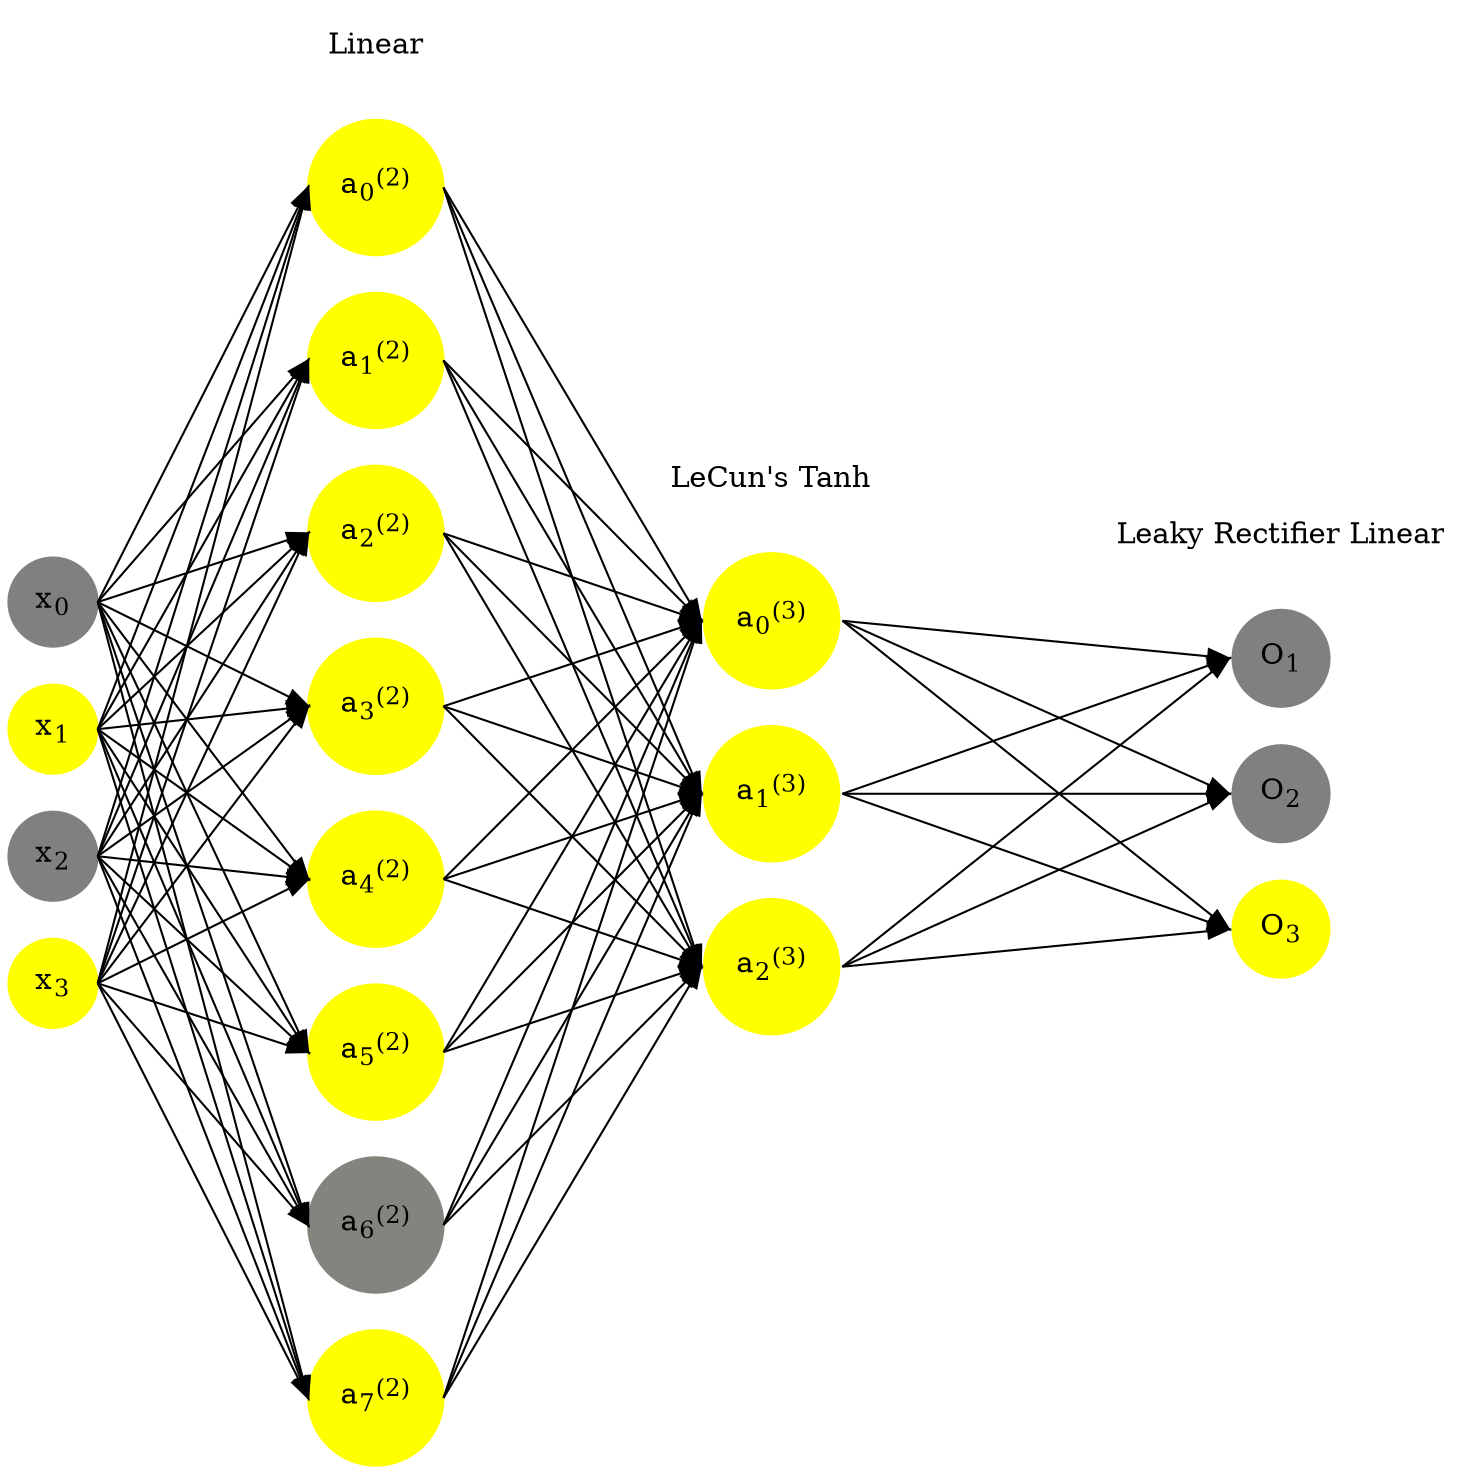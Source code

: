 digraph G {
	rankdir = LR;
	splines=false;
	edge[style=invis];
	ranksep= 1.4;
	{
	node [shape=circle, color="0.1667, 0.0, 0.5", style=filled, fillcolor="0.1667, 0.0, 0.5"];
	x0 [label=<x<sub>0</sub>>];
	}
	{
	node [shape=circle, color="0.1667, 1.0, 1.0", style=filled, fillcolor="0.1667, 1.0, 1.0"];
	x1 [label=<x<sub>1</sub>>];
	}
	{
	node [shape=circle, color="0.1667, 0.0, 0.5", style=filled, fillcolor="0.1667, 0.0, 0.5"];
	x2 [label=<x<sub>2</sub>>];
	}
	{
	node [shape=circle, color="0.1667, 1.0, 1.0", style=filled, fillcolor="0.1667, 1.0, 1.0"];
	x3 [label=<x<sub>3</sub>>];
	}
	{
	node [shape=circle, color="0.1667, 10.617847, 5.808923", style=filled, fillcolor="0.1667, 10.617847, 5.808923"];
	a02 [label=<a<sub>0</sub><sup>(2)</sup>>];
	}
	{
	node [shape=circle, color="0.1667, 3.178738, 2.089369", style=filled, fillcolor="0.1667, 3.178738, 2.089369"];
	a12 [label=<a<sub>1</sub><sup>(2)</sup>>];
	}
	{
	node [shape=circle, color="0.1667, 3.122612, 2.061306", style=filled, fillcolor="0.1667, 3.122612, 2.061306"];
	a22 [label=<a<sub>2</sub><sup>(2)</sup>>];
	}
	{
	node [shape=circle, color="0.1667, 4.510988, 2.755494", style=filled, fillcolor="0.1667, 4.510988, 2.755494"];
	a32 [label=<a<sub>3</sub><sup>(2)</sup>>];
	}
	{
	node [shape=circle, color="0.1667, 2.419407, 1.709703", style=filled, fillcolor="0.1667, 2.419407, 1.709703"];
	a42 [label=<a<sub>4</sub><sup>(2)</sup>>];
	}
	{
	node [shape=circle, color="0.1667, 23.167235, 12.083617", style=filled, fillcolor="0.1667, 23.167235, 12.083617"];
	a52 [label=<a<sub>5</sub><sup>(2)</sup>>];
	}
	{
	node [shape=circle, color="0.1667, 0.032448, 0.516224", style=filled, fillcolor="0.1667, 0.032448, 0.516224"];
	a62 [label=<a<sub>6</sub><sup>(2)</sup>>];
	}
	{
	node [shape=circle, color="0.1667, 1.841678, 1.420839", style=filled, fillcolor="0.1667, 1.841678, 1.420839"];
	a72 [label=<a<sub>7</sub><sup>(2)</sup>>];
	}
	{
	node [shape=circle, color="0.1667, 1.715900, 1.357950", style=filled, fillcolor="0.1667, 1.715900, 1.357950"];
	a03 [label=<a<sub>0</sub><sup>(3)</sup>>];
	}
	{
	node [shape=circle, color="0.1667, 1.715900, 1.357950", style=filled, fillcolor="0.1667, 1.715900, 1.357950"];
	a13 [label=<a<sub>1</sub><sup>(3)</sup>>];
	}
	{
	node [shape=circle, color="0.1667, 1.715900, 1.357950", style=filled, fillcolor="0.1667, 1.715900, 1.357950"];
	a23 [label=<a<sub>2</sub><sup>(3)</sup>>];
	}
	{
	node [shape=circle, color="0.1667, 0.0, 0.5", style=filled, fillcolor="0.1667, 0.0, 0.5"];
	O1 [label=<O<sub>1</sub>>];
	}
	{
	node [shape=circle, color="0.1667, 0.0, 0.5", style=filled, fillcolor="0.1667, 0.0, 0.5"];
	O2 [label=<O<sub>2</sub>>];
	}
	{
	node [shape=circle, color="0.1667, 1.0, 1.0", style=filled, fillcolor="0.1667, 1.0, 1.0"];
	O3 [label=<O<sub>3</sub>>];
	}
	{
	rank=same;
	x0->x1->x2->x3;
	}
	{
	rank=same;
	a02->a12->a22->a32->a42->a52->a62->a72;
	}
	{
	rank=same;
	a03->a13->a23;
	}
	{
	rank=same;
	O1->O2->O3;
	}
	l1 [shape=plaintext,label="Linear"];
	l1->a02;
	{rank=same; l1;a02};
	l2 [shape=plaintext,label="LeCun's Tanh"];
	l2->a03;
	{rank=same; l2;a03};
	l3 [shape=plaintext,label="Leaky Rectifier Linear"];
	l3->O1;
	{rank=same; l3;O1};
edge[style=solid, tailport=e, headport=w];
	{x0;x1;x2;x3} -> {a02;a12;a22;a32;a42;a52;a62;a72};
	{a02;a12;a22;a32;a42;a52;a62;a72} -> {a03;a13;a23};
	{a03;a13;a23} -> {O1,O2,O3};
}